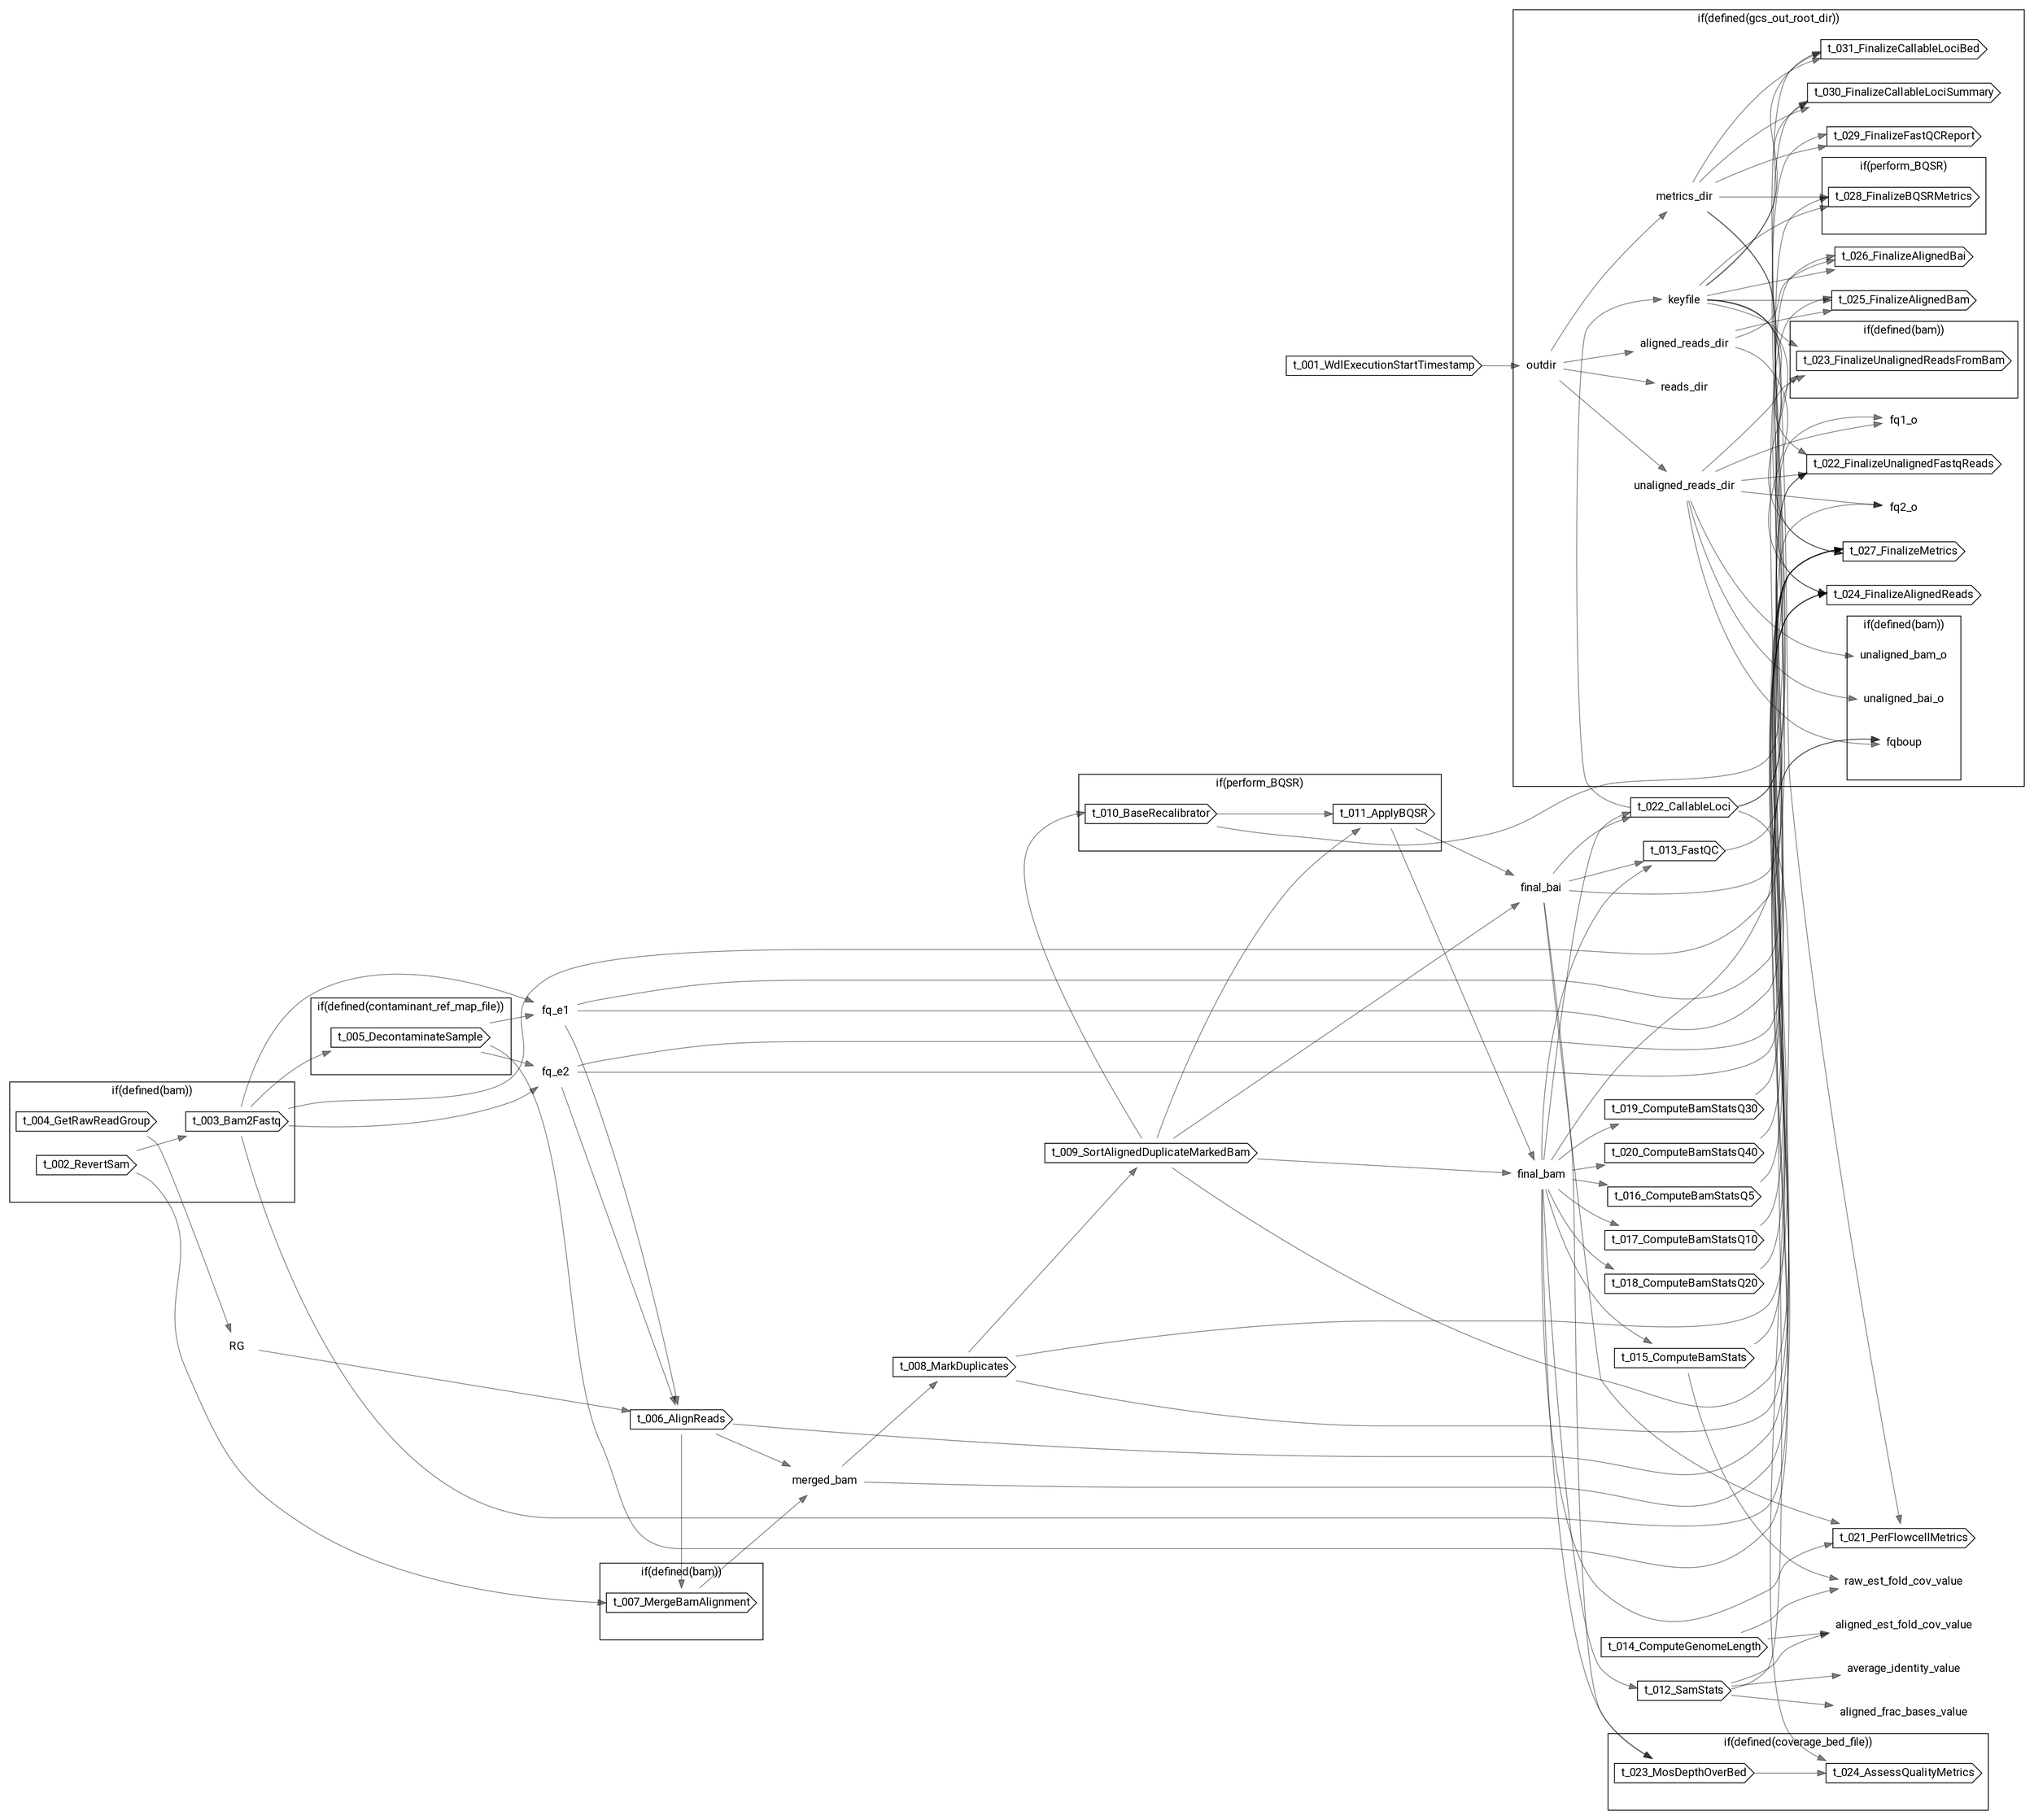 // SRFlowcell
digraph {
	compound=true rankdir=LR
	node [fontname=Roboto]
	edge [color="#00000080"]
	"call-t_001_WdlExecutionStartTimestamp" [label=t_001_WdlExecutionStartTimestamp shape=cds]
	subgraph "cluster-if-L85C5" {
		fontname=Roboto label="if(defined(bam))" rank=same
		"call-t_002_RevertSam" [label=t_002_RevertSam shape=cds]
		"call-t_003_Bam2Fastq" [label=t_003_Bam2Fastq shape=cds]
		"call-t_004_GetRawReadGroup" [label=t_004_GetRawReadGroup shape=cds]
		"if-L85C5" [label="" height=0 margin=0 style=invis width=0]
	}
	subgraph "cluster-if-L104C5" {
		fontname=Roboto label="if(defined(contaminant_ref_map_file))" rank=same
		"call-t_005_DecontaminateSample" [label=t_005_DecontaminateSample shape=cds]
		"if-L104C5" [label="" height=0 margin=0 style=invis width=0]
	}
	"decl-fq_e1" [label=fq_e1 shape=plaintext]
	"decl-fq_e2" [label=fq_e2 shape=plaintext]
	"decl-RG" [label=RG shape=plaintext]
	"call-t_006_AlignReads" [label=t_006_AlignReads shape=cds]
	subgraph "cluster-if-L150C5" {
		fontname=Roboto label="if(defined(bam))" rank=same
		"call-t_007_MergeBamAlignment" [label=t_007_MergeBamAlignment shape=cds]
		"if-L150C5" [label="" height=0 margin=0 style=invis width=0]
	}
	"decl-merged_bam" [label=merged_bam shape=plaintext]
	"call-t_008_MarkDuplicates" [label=t_008_MarkDuplicates shape=cds]
	"call-t_009_SortAlignedDuplicateMarkedBam" [label=t_009_SortAlignedDuplicateMarkedBam shape=cds]
	subgraph "cluster-if-L181C5" {
		fontname=Roboto label="if(perform_BQSR)" rank=same
		"call-t_010_BaseRecalibrator" [label=t_010_BaseRecalibrator shape=cds]
		"call-t_011_ApplyBQSR" [label=t_011_ApplyBQSR shape=cds]
		"if-L181C5" [label="" height=0 margin=0 style=invis width=0]
	}
	"decl-final_bam" [label=final_bam shape=plaintext]
	"decl-final_bai" [label=final_bai shape=plaintext]
	"call-t_012_SamStats" [label=t_012_SamStats shape=cds]
	"call-t_013_FastQC" [label=t_013_FastQC shape=cds]
	"call-t_014_ComputeGenomeLength" [label=t_014_ComputeGenomeLength shape=cds]
	"call-t_015_ComputeBamStats" [label=t_015_ComputeBamStats shape=cds]
	"call-t_016_ComputeBamStatsQ5" [label=t_016_ComputeBamStatsQ5 shape=cds]
	"call-t_017_ComputeBamStatsQ10" [label=t_017_ComputeBamStatsQ10 shape=cds]
	"call-t_018_ComputeBamStatsQ20" [label=t_018_ComputeBamStatsQ20 shape=cds]
	"call-t_019_ComputeBamStatsQ30" [label=t_019_ComputeBamStatsQ30 shape=cds]
	"call-t_020_ComputeBamStatsQ40" [label=t_020_ComputeBamStatsQ40 shape=cds]
	"call-t_021_PerFlowcellMetrics" [label=t_021_PerFlowcellMetrics shape=cds]
	"call-t_022_CallableLoci" [label=t_022_CallableLoci shape=cds]
	subgraph "cluster-if-L270C5" {
		fontname=Roboto label="if(defined(coverage_bed_file))" rank=same
		"call-t_023_MosDepthOverBed" [label=t_023_MosDepthOverBed shape=cds]
		"call-t_024_AssessQualityMetrics" [label=t_024_AssessQualityMetrics shape=cds]
		"if-L270C5" [label="" height=0 margin=0 style=invis width=0]
	}
	subgraph "cluster-if-L295C5" {
		fontname=Roboto label="if(defined(gcs_out_root_dir))" rank=same
		"decl-outdir" [label=outdir shape=plaintext]
		"decl-reads_dir" [label=reads_dir shape=plaintext]
		"decl-unaligned_reads_dir" [label=unaligned_reads_dir shape=plaintext]
		"decl-aligned_reads_dir" [label=aligned_reads_dir shape=plaintext]
		"decl-metrics_dir" [label=metrics_dir shape=plaintext]
		"decl-keyfile" [label=keyfile shape=plaintext]
		"call-t_022_FinalizeUnalignedFastqReads" [label=t_022_FinalizeUnalignedFastqReads shape=cds]
		subgraph "cluster-if-L318C9" {
			fontname=Roboto label="if(defined(bam))" rank=same
			"call-t_023_FinalizeUnalignedReadsFromBam" [label=t_023_FinalizeUnalignedReadsFromBam shape=cds]
			"if-L318C9" [label="" height=0 margin=0 style=invis width=0]
		}
		"call-t_024_FinalizeAlignedReads" [label=t_024_FinalizeAlignedReads shape=cds]
		"call-t_025_FinalizeAlignedBam" [label=t_025_FinalizeAlignedBam shape=cds]
		"call-t_026_FinalizeAlignedBai" [label=t_026_FinalizeAlignedBai shape=cds]
		"call-t_027_FinalizeMetrics" [label=t_027_FinalizeMetrics shape=cds]
		subgraph "cluster-if-L379C9" {
			fontname=Roboto label="if(perform_BQSR)" rank=same
			"call-t_028_FinalizeBQSRMetrics" [label=t_028_FinalizeBQSRMetrics shape=cds]
			"if-L379C9" [label="" height=0 margin=0 style=invis width=0]
		}
		"call-t_029_FinalizeFastQCReport" [label=t_029_FinalizeFastQCReport shape=cds]
		"decl-fq1_o" [label=fq1_o shape=plaintext]
		"decl-fq2_o" [label=fq2_o shape=plaintext]
		subgraph "cluster-if-L397C9" {
			fontname=Roboto label="if(defined(bam))" rank=same
			"decl-unaligned_bam_o" [label=unaligned_bam_o shape=plaintext]
			"decl-unaligned_bai_o" [label=unaligned_bai_o shape=plaintext]
			"decl-fqboup" [label=fqboup shape=plaintext]
			"if-L397C9" [label="" height=0 margin=0 style=invis width=0]
		}
		"call-t_030_FinalizeCallableLociSummary" [label=t_030_FinalizeCallableLociSummary shape=cds]
		"call-t_031_FinalizeCallableLociBed" [label=t_031_FinalizeCallableLociBed shape=cds]
		"if-L295C5" [label="" height=0 margin=0 style=invis width=0]
	}
	"decl-raw_est_fold_cov_value" [label=raw_est_fold_cov_value shape=plaintext]
	"decl-aligned_frac_bases_value" [label=aligned_frac_bases_value shape=plaintext]
	"decl-aligned_est_fold_cov_value" [label=aligned_est_fold_cov_value shape=plaintext]
	"decl-average_identity_value" [label=average_identity_value shape=plaintext]
	"call-t_002_RevertSam" -> "call-t_003_Bam2Fastq"
	"call-t_003_Bam2Fastq" -> "call-t_005_DecontaminateSample"
	"call-t_003_Bam2Fastq" -> "decl-fq_e1"
	"call-t_005_DecontaminateSample" -> "decl-fq_e1"
	"call-t_003_Bam2Fastq" -> "decl-fq_e2"
	"call-t_005_DecontaminateSample" -> "decl-fq_e2"
	"call-t_004_GetRawReadGroup" -> "decl-RG"
	"decl-fq_e2" -> "call-t_006_AlignReads"
	"decl-fq_e1" -> "call-t_006_AlignReads"
	"decl-RG" -> "call-t_006_AlignReads"
	"call-t_002_RevertSam" -> "call-t_007_MergeBamAlignment"
	"call-t_006_AlignReads" -> "call-t_007_MergeBamAlignment"
	"call-t_006_AlignReads" -> "decl-merged_bam"
	"call-t_007_MergeBamAlignment" -> "decl-merged_bam"
	"decl-merged_bam" -> "call-t_008_MarkDuplicates"
	"call-t_008_MarkDuplicates" -> "call-t_009_SortAlignedDuplicateMarkedBam"
	"call-t_009_SortAlignedDuplicateMarkedBam" -> "call-t_010_BaseRecalibrator"
	"call-t_009_SortAlignedDuplicateMarkedBam" -> "call-t_011_ApplyBQSR"
	"call-t_010_BaseRecalibrator" -> "call-t_011_ApplyBQSR"
	"call-t_009_SortAlignedDuplicateMarkedBam" -> "decl-final_bam"
	"call-t_011_ApplyBQSR" -> "decl-final_bam"
	"call-t_009_SortAlignedDuplicateMarkedBam" -> "decl-final_bai"
	"call-t_011_ApplyBQSR" -> "decl-final_bai"
	"decl-final_bam" -> "call-t_012_SamStats"
	"decl-final_bai" -> "call-t_013_FastQC"
	"decl-final_bam" -> "call-t_013_FastQC"
	"decl-final_bam" -> "call-t_015_ComputeBamStats"
	"decl-final_bam" -> "call-t_016_ComputeBamStatsQ5"
	"decl-final_bam" -> "call-t_017_ComputeBamStatsQ10"
	"decl-final_bam" -> "call-t_018_ComputeBamStatsQ20"
	"decl-final_bam" -> "call-t_019_ComputeBamStatsQ30"
	"decl-final_bam" -> "call-t_020_ComputeBamStatsQ40"
	"decl-final_bai" -> "call-t_021_PerFlowcellMetrics"
	"decl-final_bam" -> "call-t_021_PerFlowcellMetrics"
	"decl-metrics_dir" -> "call-t_021_PerFlowcellMetrics"
	"decl-final_bai" -> "call-t_022_CallableLoci"
	"decl-final_bam" -> "call-t_022_CallableLoci"
	"decl-final_bai" -> "call-t_023_MosDepthOverBed"
	"decl-final_bam" -> "call-t_023_MosDepthOverBed"
	"call-t_022_CallableLoci" -> "call-t_024_AssessQualityMetrics"
	"call-t_023_MosDepthOverBed" -> "call-t_024_AssessQualityMetrics"
	"call-t_001_WdlExecutionStartTimestamp" -> "decl-outdir"
	"decl-outdir" -> "decl-reads_dir"
	"decl-outdir" -> "decl-unaligned_reads_dir"
	"decl-outdir" -> "decl-aligned_reads_dir"
	"decl-outdir" -> "decl-metrics_dir"
	"call-t_022_CallableLoci" -> "decl-keyfile"
	"decl-fq_e2" -> "call-t_022_FinalizeUnalignedFastqReads"
	"decl-keyfile" -> "call-t_022_FinalizeUnalignedFastqReads"
	"decl-unaligned_reads_dir" -> "call-t_022_FinalizeUnalignedFastqReads"
	"decl-fq_e1" -> "call-t_022_FinalizeUnalignedFastqReads"
	"call-t_003_Bam2Fastq" -> "call-t_023_FinalizeUnalignedReadsFromBam"
	"decl-unaligned_reads_dir" -> "call-t_023_FinalizeUnalignedReadsFromBam"
	"decl-keyfile" -> "call-t_023_FinalizeUnalignedReadsFromBam"
	"call-t_006_AlignReads" -> "call-t_024_FinalizeAlignedReads"
	"decl-aligned_reads_dir" -> "call-t_024_FinalizeAlignedReads"
	"decl-keyfile" -> "call-t_024_FinalizeAlignedReads"
	"call-t_009_SortAlignedDuplicateMarkedBam" -> "call-t_024_FinalizeAlignedReads"
	"call-t_008_MarkDuplicates" -> "call-t_024_FinalizeAlignedReads"
	"decl-merged_bam" -> "call-t_024_FinalizeAlignedReads"
	"decl-keyfile" -> "call-t_025_FinalizeAlignedBam"
	"decl-aligned_reads_dir" -> "call-t_025_FinalizeAlignedBam"
	"decl-final_bam" -> "call-t_025_FinalizeAlignedBam"
	"decl-final_bai" -> "call-t_026_FinalizeAlignedBai"
	"decl-keyfile" -> "call-t_026_FinalizeAlignedBai"
	"decl-aligned_reads_dir" -> "call-t_026_FinalizeAlignedBai"
	"call-t_018_ComputeBamStatsQ20" -> "call-t_027_FinalizeMetrics"
	"call-t_020_ComputeBamStatsQ40" -> "call-t_027_FinalizeMetrics"
	"call-t_019_ComputeBamStatsQ30" -> "call-t_027_FinalizeMetrics"
	"call-t_012_SamStats" -> "call-t_027_FinalizeMetrics"
	"decl-keyfile" -> "call-t_027_FinalizeMetrics"
	"call-t_015_ComputeBamStats" -> "call-t_027_FinalizeMetrics"
	"call-t_008_MarkDuplicates" -> "call-t_027_FinalizeMetrics"
	"call-t_017_ComputeBamStatsQ10" -> "call-t_027_FinalizeMetrics"
	"decl-metrics_dir" -> "call-t_027_FinalizeMetrics"
	"call-t_016_ComputeBamStatsQ5" -> "call-t_027_FinalizeMetrics"
	"decl-metrics_dir" -> "call-t_028_FinalizeBQSRMetrics"
	"decl-keyfile" -> "call-t_028_FinalizeBQSRMetrics"
	"call-t_010_BaseRecalibrator" -> "call-t_028_FinalizeBQSRMetrics"
	"decl-metrics_dir" -> "call-t_029_FinalizeFastQCReport"
	"call-t_013_FastQC" -> "call-t_029_FinalizeFastQCReport"
	"decl-unaligned_reads_dir" -> "decl-fq1_o"
	"decl-fq_e1" -> "decl-fq1_o"
	"decl-fq_e2" -> "decl-fq2_o"
	"decl-unaligned_reads_dir" -> "decl-fq2_o"
	"decl-unaligned_reads_dir" -> "decl-unaligned_bam_o"
	"decl-unaligned_reads_dir" -> "decl-unaligned_bai_o"
	"decl-unaligned_reads_dir" -> "decl-fqboup"
	"call-t_003_Bam2Fastq" -> "decl-fqboup"
	"call-t_005_DecontaminateSample" -> "decl-fqboup"
	"decl-metrics_dir" -> "call-t_030_FinalizeCallableLociSummary"
	"decl-keyfile" -> "call-t_030_FinalizeCallableLociSummary"
	"call-t_022_CallableLoci" -> "call-t_030_FinalizeCallableLociSummary"
	"decl-metrics_dir" -> "call-t_031_FinalizeCallableLociBed"
	"decl-keyfile" -> "call-t_031_FinalizeCallableLociBed"
	"call-t_022_CallableLoci" -> "call-t_031_FinalizeCallableLociBed"
	"call-t_015_ComputeBamStats" -> "decl-raw_est_fold_cov_value"
	"call-t_014_ComputeGenomeLength" -> "decl-raw_est_fold_cov_value"
	"call-t_012_SamStats" -> "decl-aligned_frac_bases_value"
	"call-t_012_SamStats" -> "decl-aligned_est_fold_cov_value"
	"call-t_014_ComputeGenomeLength" -> "decl-aligned_est_fold_cov_value"
	"call-t_012_SamStats" -> "decl-average_identity_value"
}
